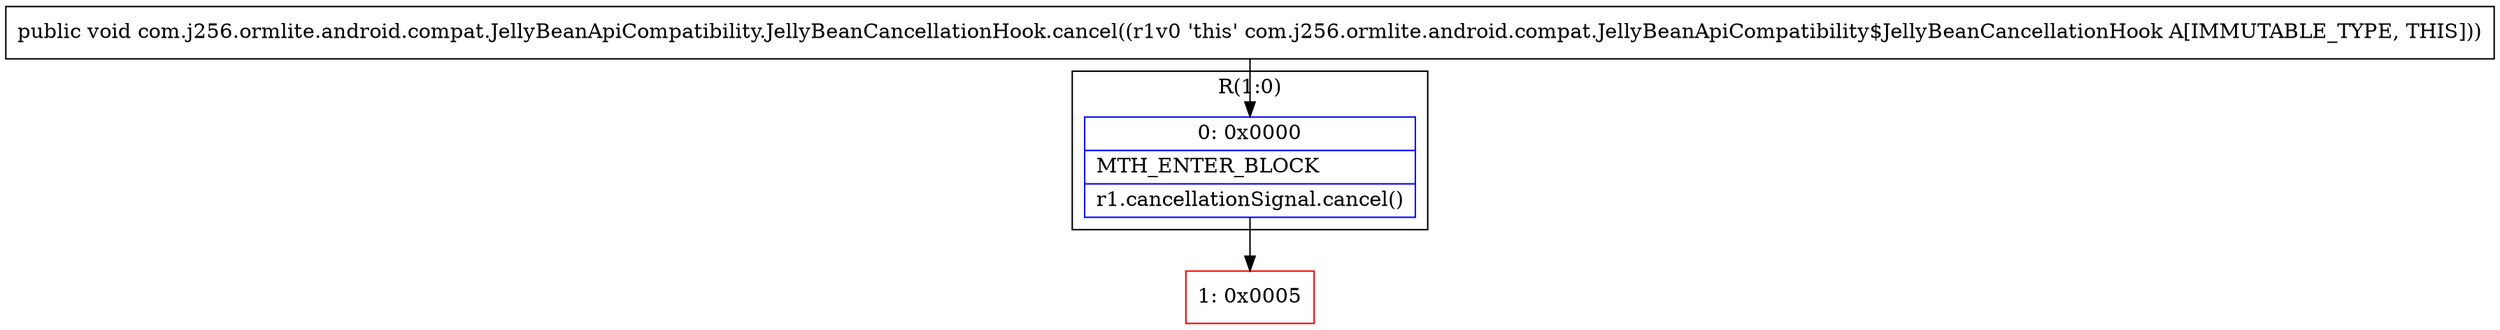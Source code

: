 digraph "CFG forcom.j256.ormlite.android.compat.JellyBeanApiCompatibility.JellyBeanCancellationHook.cancel()V" {
subgraph cluster_Region_465385420 {
label = "R(1:0)";
node [shape=record,color=blue];
Node_0 [shape=record,label="{0\:\ 0x0000|MTH_ENTER_BLOCK\l|r1.cancellationSignal.cancel()\l}"];
}
Node_1 [shape=record,color=red,label="{1\:\ 0x0005}"];
MethodNode[shape=record,label="{public void com.j256.ormlite.android.compat.JellyBeanApiCompatibility.JellyBeanCancellationHook.cancel((r1v0 'this' com.j256.ormlite.android.compat.JellyBeanApiCompatibility$JellyBeanCancellationHook A[IMMUTABLE_TYPE, THIS])) }"];
MethodNode -> Node_0;
Node_0 -> Node_1;
}

